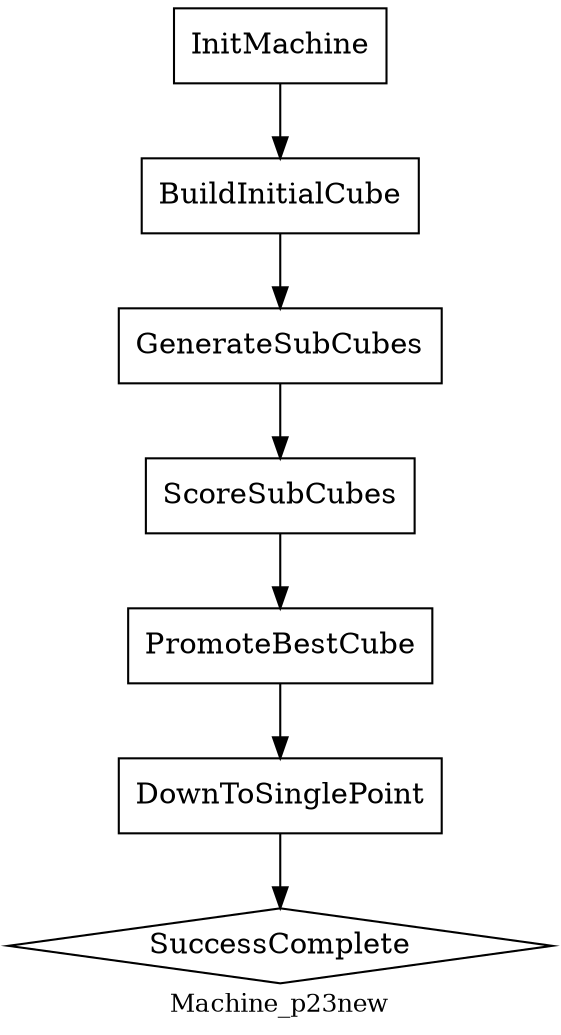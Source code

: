 digraph MyGraphName {
node [shape=box] InitMachine; BuildInitialCube; GenerateSubCubes; ScoreSubCubes; PromoteBestCube; DownToSinglePoint
node [shape=diamond] SuccessComplete
node [shape=ellipse] 
ScoreSubCubes->PromoteBestCube ;
DownToSinglePoint->SuccessComplete ;
GenerateSubCubes->ScoreSubCubes ;
PromoteBestCube->DownToSinglePoint ;
BuildInitialCube->GenerateSubCubes ;
InitMachine->BuildInitialCube ;
overlap=false
label=Machine_p23new
fontsize=12
}
